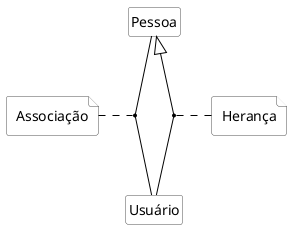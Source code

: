 @startuml mod07ima04
hide circle
hide methods
hide empty members

skinparam class {
    BackgroundColor White
    ArrowColor Black
    BorderColor #505050
}

skinparam file {
    BackgroundColor White
    ArrowColor Black
    BorderColor #505050
}
allowmixing
class "Pessoa" as pe
class "Usuário" as us
file "Associação" as ass
file "Herança" as he

pe -down- us
(pe,us) .left. ass
us -up-|> pe
(us,pe) .right. he
@enduml